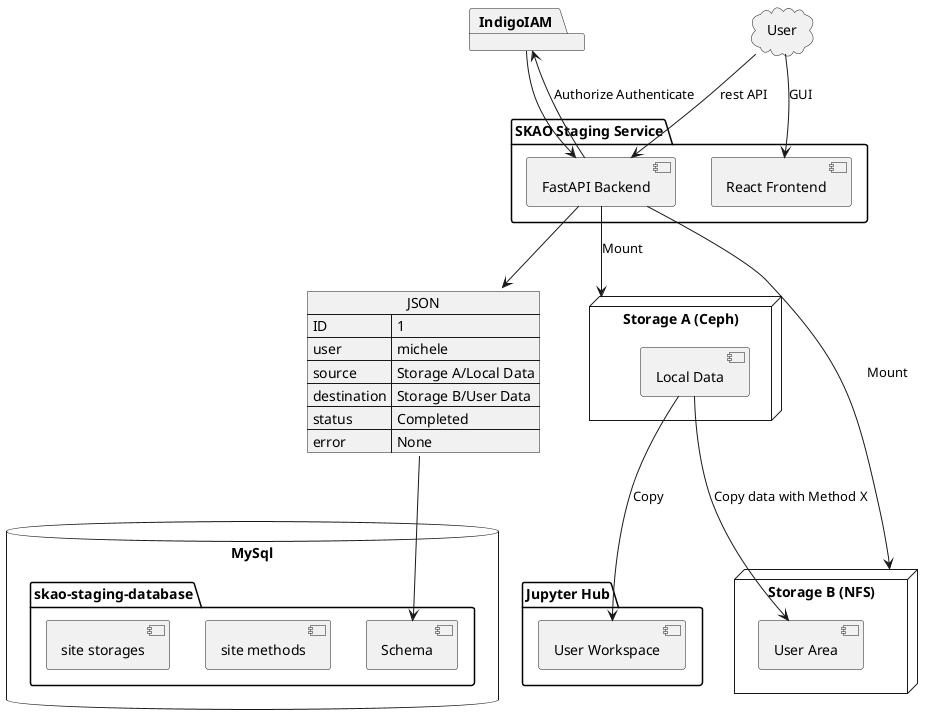 @startuml
'https://plantuml.com/component-diagram

package "SKAO Staging Service" {
  [React Frontend]
  [FastAPI Backend]
}

database "MySql" {
  folder "skao-staging-database" {
    [Schema]
    [site methods]
    [site storages]
  }
  }

  node "Storage A (Ceph)" {
    [Local Data]
    }

  node "Storage B (NFS)" {
    [User Area]
    }

  package "IndigoIAM" {
  }

  cloud "User" {
  }

  package "Jupyter Hub" {
    [User Workspace]
  }

  json JSON {
   "ID":"1",
   "user":"michele",
   "source": "Storage A/Local Data",
   "destination": "Storage B/User Data",
   "status": "Completed",
   "error": "None"
    }




[User] --> [React Frontend] : GUI
[User] --> [FastAPI Backend] : rest API
[FastAPI Backend] --> [IndigoIAM] : Authorize Authenticate
[IndigoIAM] --> [FastAPI Backend]
[FastAPI Backend] --> [Storage A (Ceph)] : Mount
[FastAPI Backend] --> [Storage B (NFS)] : Mount
[Local Data] --> [User Area] : Copy data with Method X
[Local Data] --> [User Workspace] : Copy
[FastAPI Backend] --> [JSON]
[JSON] --> [Schema]
@enduml



[Another Component] --> [Example 1]
[Example 1] --> [Folder 3]
[Folder 3] --> [Frame 4]